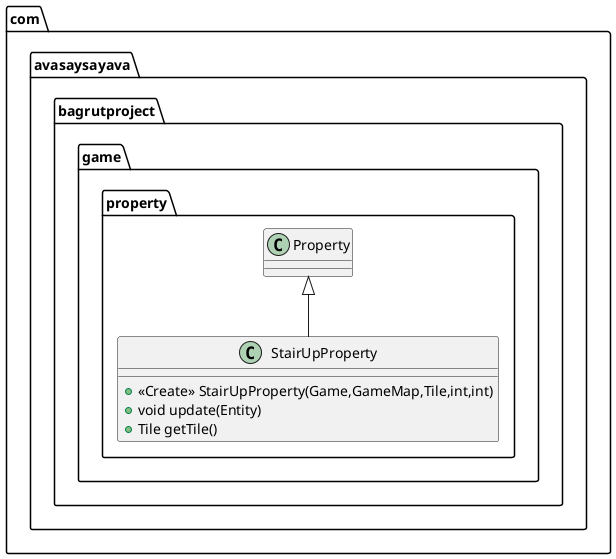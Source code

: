 @startuml
class com.avasaysayava.bagrutproject.game.property.StairUpProperty {
+ <<Create>> StairUpProperty(Game,GameMap,Tile,int,int)
+ void update(Entity)
+ Tile getTile()
}



com.avasaysayava.bagrutproject.game.property.Property <|-- com.avasaysayava.bagrutproject.game.property.StairUpProperty
@enduml